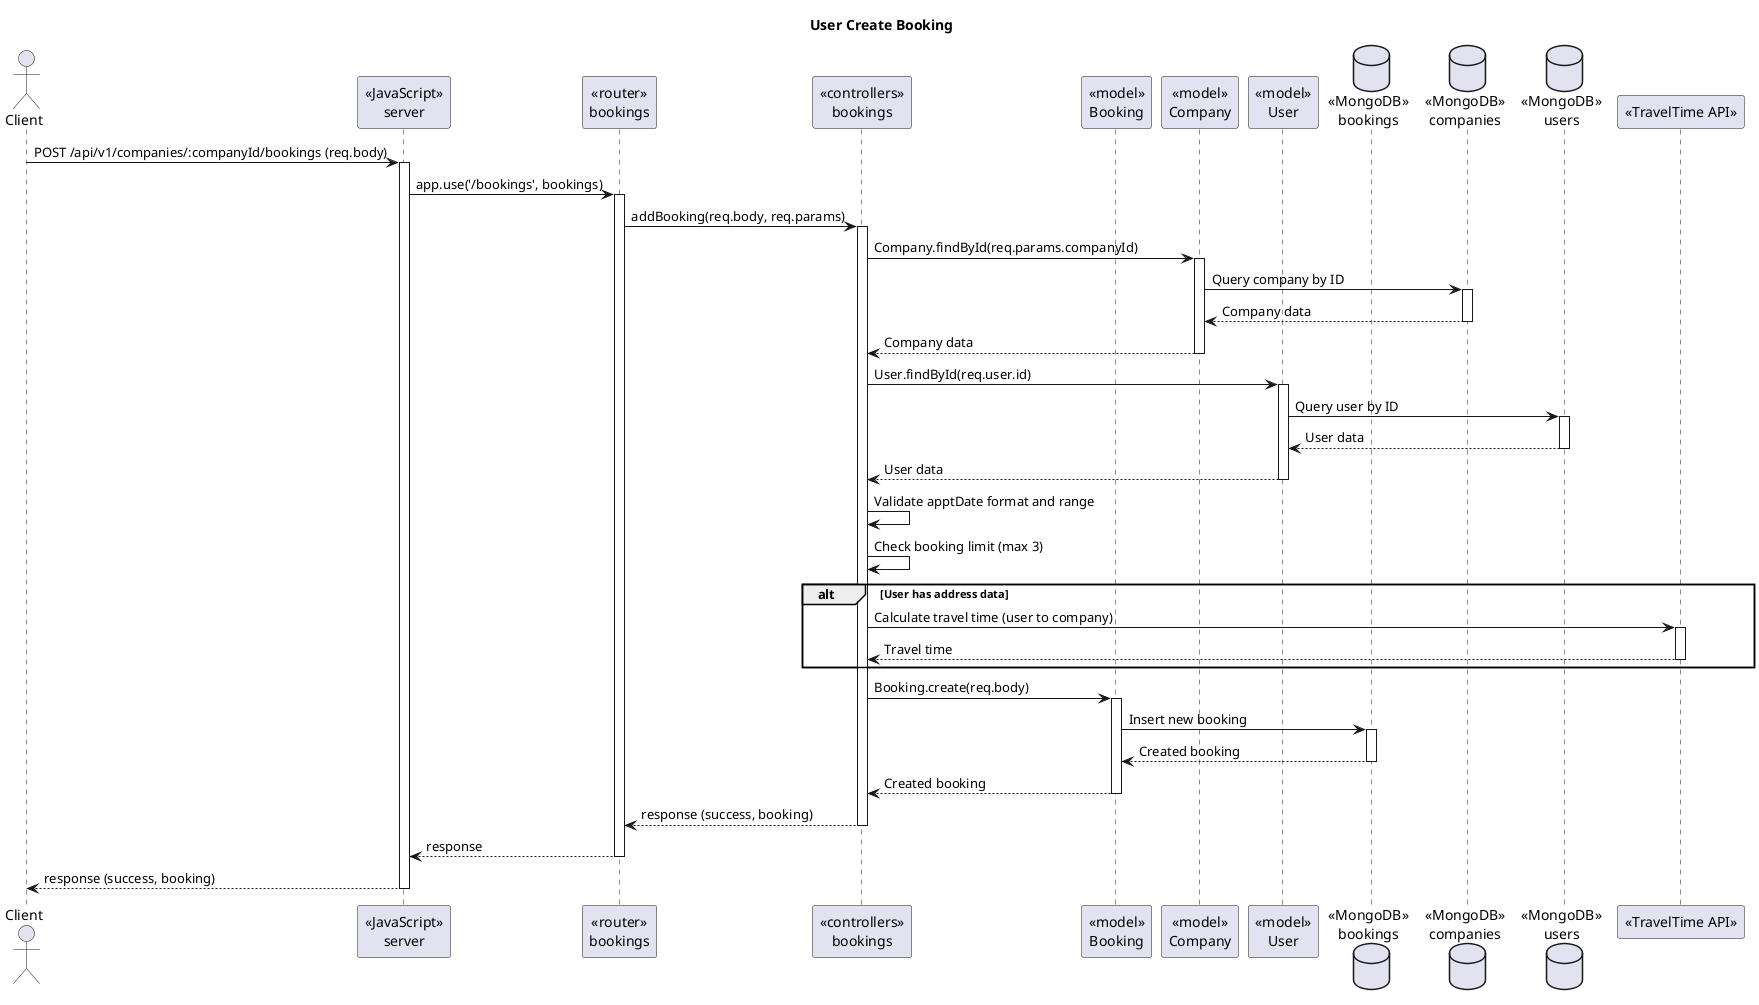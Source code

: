 @startuml UserCreateBooking
title User Create Booking

actor Client
participant "«JavaScript»\nserver" as Server
participant "«router»\nbookings" as BookingsRouter
participant "«controllers»\nbookings" as BookingsController
participant "«model»\nBooking" as BookingModel
participant "«model»\nCompany" as CompanyModel
participant "«model»\nUser" as UserModel
database "«MongoDB»\nbookings" as MongoDBBookings
database "«MongoDB»\ncompanies" as MongoDBCompanies
database "«MongoDB»\nusers" as MongoDBUsers
participant "«TravelTime API»" as TravelTimeAPI

Client -> Server: POST /api/v1/companies/:companyId/bookings (req.body)
activate Server
Server -> BookingsRouter: app.use('/bookings', bookings)
activate BookingsRouter
BookingsRouter -> BookingsController: addBooking(req.body, req.params)
activate BookingsController

BookingsController -> CompanyModel: Company.findById(req.params.companyId)
activate CompanyModel
CompanyModel -> MongoDBCompanies: Query company by ID
activate MongoDBCompanies
MongoDBCompanies --> CompanyModel: Company data
deactivate MongoDBCompanies
CompanyModel --> BookingsController: Company data
deactivate CompanyModel

BookingsController -> UserModel: User.findById(req.user.id)
activate UserModel
UserModel -> MongoDBUsers: Query user by ID
activate MongoDBUsers
MongoDBUsers --> UserModel: User data
deactivate MongoDBUsers
UserModel --> BookingsController: User data
deactivate UserModel

BookingsController -> BookingsController: Validate apptDate format and range
BookingsController -> BookingsController: Check booking limit (max 3)

alt User has address data
    BookingsController -> TravelTimeAPI: Calculate travel time (user to company)
    activate TravelTimeAPI
    TravelTimeAPI --> BookingsController: Travel time
    deactivate TravelTimeAPI
end

BookingsController -> BookingModel: Booking.create(req.body)
activate BookingModel
BookingModel -> MongoDBBookings: Insert new booking
activate MongoDBBookings
MongoDBBookings --> BookingModel: Created booking
deactivate MongoDBBookings
BookingModel --> BookingsController: Created booking
deactivate BookingModel

BookingsController --> BookingsRouter: response (success, booking)
deactivate BookingsController
BookingsRouter --> Server: response
deactivate BookingsRouter
Server --> Client: response (success, booking)
deactivate Server

@enduml